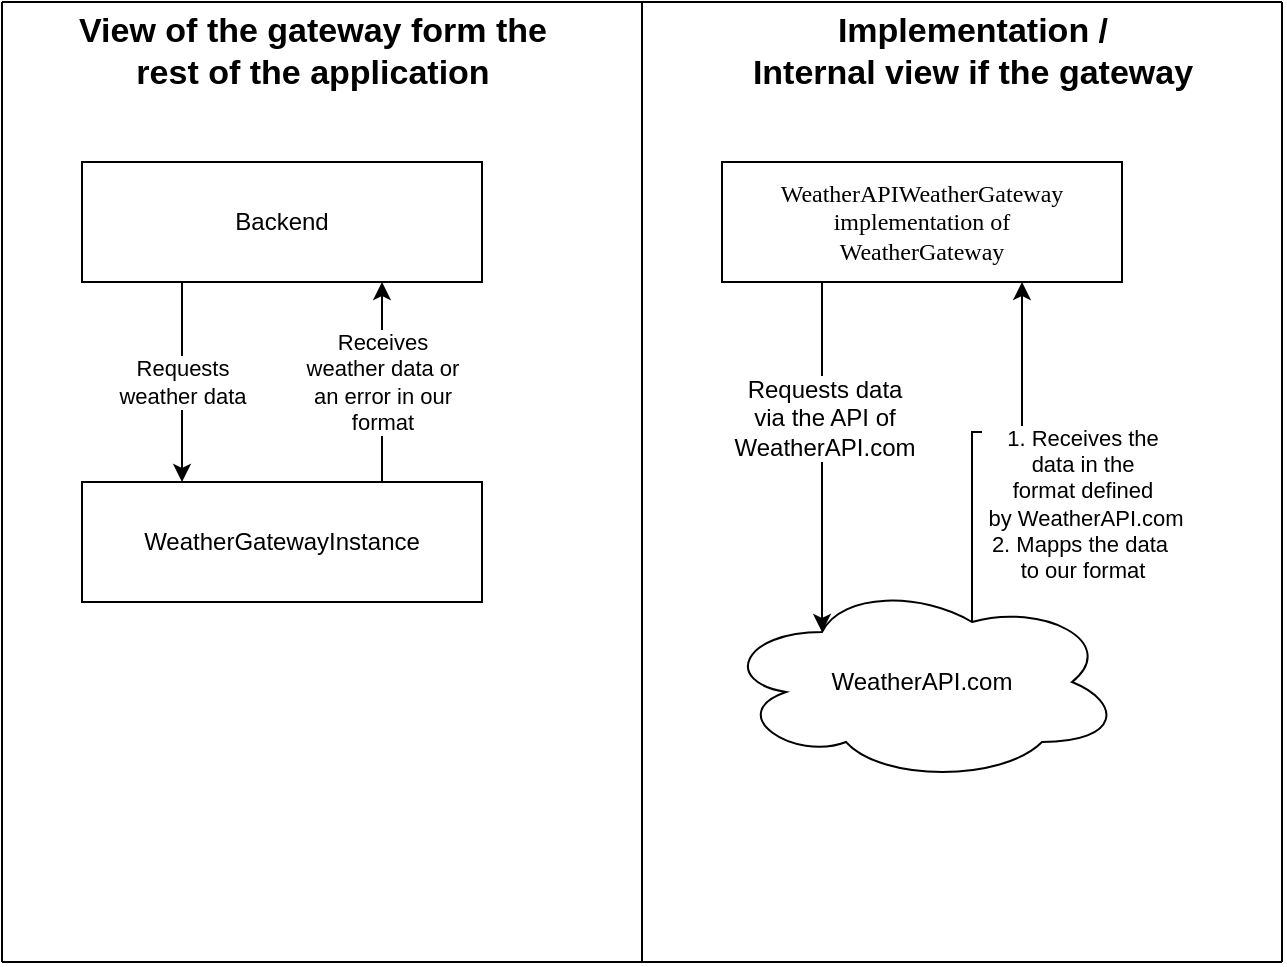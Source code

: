 <mxfile version="12.4.2" type="device" pages="1"><diagram id="0FQbp6jDrEyiZ5rMr-Eh" name="Page-1"><mxGraphModel dx="1024" dy="601" grid="1" gridSize="10" guides="1" tooltips="1" connect="1" arrows="1" fold="1" page="1" pageScale="1" pageWidth="850" pageHeight="1100" math="0" shadow="0"><root><mxCell id="0"/><mxCell id="1" parent="0"/><mxCell id="zkpCKN3-WKynLELQuDsQ-20" style="edgeStyle=orthogonalEdgeStyle;rounded=0;orthogonalLoop=1;jettySize=auto;html=1;exitX=0.25;exitY=1;exitDx=0;exitDy=0;entryX=0.25;entryY=0.25;entryDx=0;entryDy=0;entryPerimeter=0;" edge="1" parent="1" source="zkpCKN3-WKynLELQuDsQ-2" target="zkpCKN3-WKynLELQuDsQ-4"><mxGeometry relative="1" as="geometry"/></mxCell><mxCell id="zkpCKN3-WKynLELQuDsQ-22" value="Requests data&lt;br&gt;via the API of&lt;br&gt;WeatherAPI.com" style="text;html=1;align=center;verticalAlign=middle;resizable=0;points=[];;labelBackgroundColor=#ffffff;" vertex="1" connectable="0" parent="zkpCKN3-WKynLELQuDsQ-20"><mxGeometry x="-0.225" y="1" relative="1" as="geometry"><mxPoint as="offset"/></mxGeometry></mxCell><mxCell id="zkpCKN3-WKynLELQuDsQ-2" value="&lt;font face=&quot;Lucida Console&quot;&gt;WeatherAPIWeatherGateway&lt;br&gt;implementation of&lt;br&gt;WeatherGateway&lt;/font&gt;" style="rounded=0;whiteSpace=wrap;html=1;" vertex="1" parent="1"><mxGeometry x="400" y="120" width="200" height="60" as="geometry"/></mxCell><mxCell id="zkpCKN3-WKynLELQuDsQ-14" value="Requests&lt;br&gt;weather data" style="edgeStyle=orthogonalEdgeStyle;rounded=0;orthogonalLoop=1;jettySize=auto;html=1;exitX=0.25;exitY=1;exitDx=0;exitDy=0;entryX=0.25;entryY=0;entryDx=0;entryDy=0;" edge="1" parent="1" source="zkpCKN3-WKynLELQuDsQ-3" target="zkpCKN3-WKynLELQuDsQ-12"><mxGeometry relative="1" as="geometry"/></mxCell><mxCell id="zkpCKN3-WKynLELQuDsQ-3" value="Backend" style="rounded=0;whiteSpace=wrap;html=1;" vertex="1" parent="1"><mxGeometry x="80" y="120" width="200" height="60" as="geometry"/></mxCell><mxCell id="zkpCKN3-WKynLELQuDsQ-9" value="1. Receives the &lt;br&gt;data in the&lt;br&gt;format defined&lt;br&gt;&amp;nbsp;by WeatherAPI.com&lt;br&gt;2. Mapps the data&amp;nbsp;&lt;br&gt;to our format" style="edgeStyle=orthogonalEdgeStyle;rounded=0;orthogonalLoop=1;jettySize=auto;html=1;exitX=0.625;exitY=0.2;exitDx=0;exitDy=0;exitPerimeter=0;entryX=0.75;entryY=1;entryDx=0;entryDy=0;" edge="1" parent="1" source="zkpCKN3-WKynLELQuDsQ-4" target="zkpCKN3-WKynLELQuDsQ-2"><mxGeometry x="0.273" y="-50" relative="1" as="geometry"><mxPoint x="-20" y="40" as="offset"/></mxGeometry></mxCell><mxCell id="zkpCKN3-WKynLELQuDsQ-4" value="WeatherAPI.com" style="ellipse;shape=cloud;whiteSpace=wrap;html=1;" vertex="1" parent="1"><mxGeometry x="400" y="330" width="200" height="100" as="geometry"/></mxCell><mxCell id="zkpCKN3-WKynLELQuDsQ-16" value="Receives&lt;br&gt;weather data or&lt;br&gt;an error in our&lt;br&gt;format" style="edgeStyle=orthogonalEdgeStyle;rounded=0;orthogonalLoop=1;jettySize=auto;html=1;exitX=0.75;exitY=0;exitDx=0;exitDy=0;entryX=0.75;entryY=1;entryDx=0;entryDy=0;" edge="1" parent="1" source="zkpCKN3-WKynLELQuDsQ-12" target="zkpCKN3-WKynLELQuDsQ-3"><mxGeometry relative="1" as="geometry"/></mxCell><mxCell id="zkpCKN3-WKynLELQuDsQ-12" value="WeatherGatewayInstance" style="rounded=0;whiteSpace=wrap;html=1;" vertex="1" parent="1"><mxGeometry x="80" y="280" width="200" height="60" as="geometry"/></mxCell><mxCell id="zkpCKN3-WKynLELQuDsQ-26" value="" style="endArrow=none;html=1;" edge="1" parent="1"><mxGeometry width="50" height="50" relative="1" as="geometry"><mxPoint x="40" y="520" as="sourcePoint"/><mxPoint x="40" y="40" as="targetPoint"/></mxGeometry></mxCell><mxCell id="zkpCKN3-WKynLELQuDsQ-27" value="" style="endArrow=none;html=1;" edge="1" parent="1"><mxGeometry width="50" height="50" relative="1" as="geometry"><mxPoint x="360" y="520" as="sourcePoint"/><mxPoint x="360" y="40" as="targetPoint"/></mxGeometry></mxCell><mxCell id="zkpCKN3-WKynLELQuDsQ-29" value="&lt;b style=&quot;font-size: 17px&quot;&gt;View of the gateway form the&lt;br&gt;rest of the application&lt;/b&gt;" style="text;html=1;align=center;verticalAlign=middle;resizable=0;points=[];;autosize=1;" vertex="1" parent="1"><mxGeometry x="70" y="50" width="250" height="30" as="geometry"/></mxCell><mxCell id="zkpCKN3-WKynLELQuDsQ-31" value="&lt;span style=&quot;font-size: 17px&quot;&gt;&lt;b&gt;Implementation /&lt;br&gt;Internal view if the gateway&lt;br&gt;&lt;/b&gt;&lt;/span&gt;" style="text;html=1;align=center;verticalAlign=middle;resizable=0;points=[];;autosize=1;" vertex="1" parent="1"><mxGeometry x="405" y="50" width="240" height="30" as="geometry"/></mxCell><mxCell id="zkpCKN3-WKynLELQuDsQ-32" value="" style="endArrow=none;html=1;" edge="1" parent="1"><mxGeometry width="50" height="50" relative="1" as="geometry"><mxPoint x="680" y="520" as="sourcePoint"/><mxPoint x="680" y="40" as="targetPoint"/></mxGeometry></mxCell><mxCell id="zkpCKN3-WKynLELQuDsQ-33" value="" style="endArrow=none;html=1;" edge="1" parent="1"><mxGeometry width="50" height="50" relative="1" as="geometry"><mxPoint x="40" y="520" as="sourcePoint"/><mxPoint x="680" y="520" as="targetPoint"/></mxGeometry></mxCell><mxCell id="zkpCKN3-WKynLELQuDsQ-34" value="" style="endArrow=none;html=1;" edge="1" parent="1"><mxGeometry width="50" height="50" relative="1" as="geometry"><mxPoint x="40" y="40" as="sourcePoint"/><mxPoint x="680" y="40" as="targetPoint"/></mxGeometry></mxCell></root></mxGraphModel></diagram></mxfile>